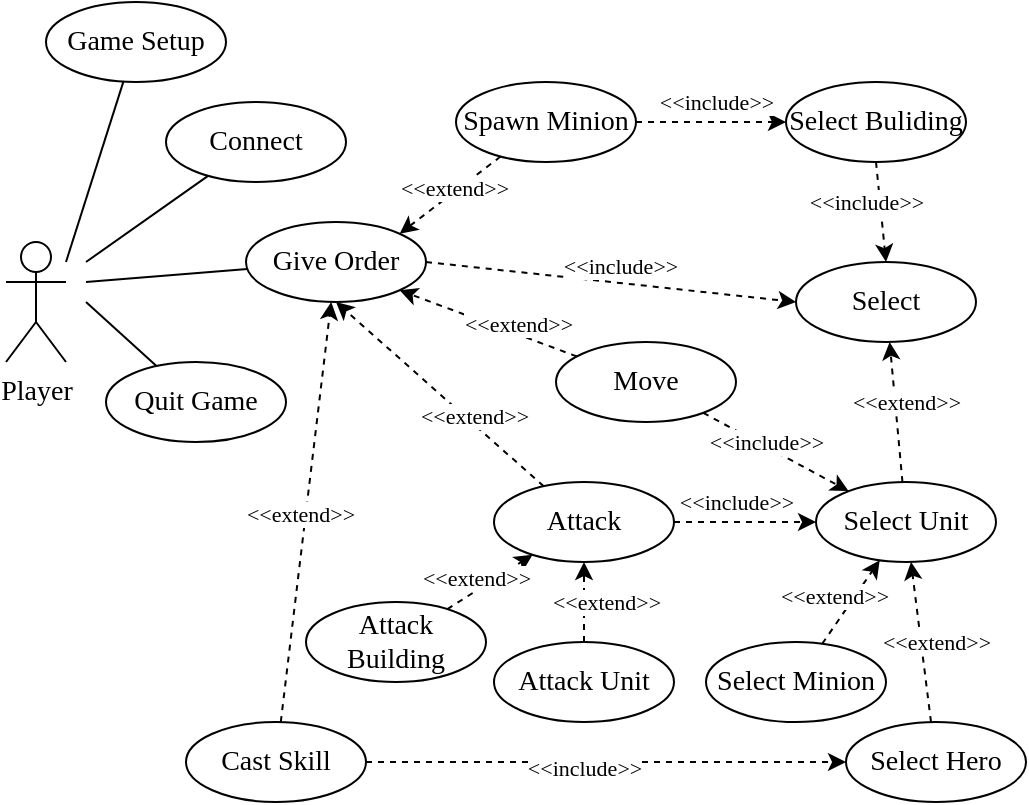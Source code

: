 <mxfile>
    <diagram id="nA_Nyz8n2MYxXWZwtX4v" name="第 1 页">
        <mxGraphModel dx="1165" dy="676" grid="1" gridSize="10" guides="1" tooltips="1" connect="1" arrows="1" fold="1" page="1" pageScale="1" pageWidth="827" pageHeight="1169" math="0" shadow="0">
            <root>
                <mxCell id="0"/>
                <mxCell id="1" parent="0"/>
                <mxCell id="45" value="&lt;font face=&quot;Cambria&quot; style=&quot;font-size: 14px&quot;&gt;Player&lt;/font&gt;" style="shape=umlActor;verticalLabelPosition=bottom;verticalAlign=top;html=1;outlineConnect=0;" vertex="1" parent="1">
                    <mxGeometry x="80" y="200" width="30" height="60" as="geometry"/>
                </mxCell>
                <mxCell id="52" style="edgeStyle=none;html=1;endArrow=none;endFill=0;" edge="1" parent="1" source="46">
                    <mxGeometry relative="1" as="geometry">
                        <mxPoint x="110" y="210" as="targetPoint"/>
                    </mxGeometry>
                </mxCell>
                <mxCell id="46" value="&lt;font style=&quot;font-size: 14px&quot; face=&quot;Cambria&quot;&gt;Game Setup&lt;/font&gt;" style="ellipse;whiteSpace=wrap;html=1;" vertex="1" parent="1">
                    <mxGeometry x="100" y="80" width="90" height="40" as="geometry"/>
                </mxCell>
                <mxCell id="53" style="edgeStyle=none;html=1;endArrow=none;endFill=0;" edge="1" parent="1" source="47">
                    <mxGeometry relative="1" as="geometry">
                        <mxPoint x="120" y="210" as="targetPoint"/>
                    </mxGeometry>
                </mxCell>
                <mxCell id="47" value="&lt;font style=&quot;font-size: 14px&quot; face=&quot;Cambria&quot;&gt;Connect&lt;/font&gt;" style="ellipse;whiteSpace=wrap;html=1;" vertex="1" parent="1">
                    <mxGeometry x="160" y="130" width="90" height="40" as="geometry"/>
                </mxCell>
                <mxCell id="54" style="edgeStyle=none;html=1;endArrow=none;endFill=0;" edge="1" parent="1" source="48">
                    <mxGeometry relative="1" as="geometry">
                        <mxPoint x="120" y="220" as="targetPoint"/>
                    </mxGeometry>
                </mxCell>
                <mxCell id="48" value="&lt;font style=&quot;font-size: 14px&quot; face=&quot;Cambria&quot;&gt;Give Order&lt;/font&gt;" style="ellipse;whiteSpace=wrap;html=1;" vertex="1" parent="1">
                    <mxGeometry x="200" y="190" width="90" height="40" as="geometry"/>
                </mxCell>
                <mxCell id="49" value="&lt;font style=&quot;font-size: 14px&quot; face=&quot;Cambria&quot;&gt;Select&lt;/font&gt;" style="ellipse;whiteSpace=wrap;html=1;" vertex="1" parent="1">
                    <mxGeometry x="475" y="210" width="90" height="40" as="geometry"/>
                </mxCell>
                <mxCell id="57" style="edgeStyle=none;html=1;endArrow=classic;endFill=1;dashed=1;entryX=0.5;entryY=1;entryDx=0;entryDy=0;" edge="1" parent="1" source="50" target="48">
                    <mxGeometry relative="1" as="geometry">
                        <mxPoint x="262" y="229" as="targetPoint"/>
                    </mxGeometry>
                </mxCell>
                <mxCell id="58" value="&lt;font face=&quot;Cambria&quot;&gt;&amp;lt;&amp;lt;extend&amp;gt;&amp;gt;&lt;/font&gt;" style="edgeLabel;html=1;align=center;verticalAlign=middle;resizable=0;points=[];rotation=0;" vertex="1" connectable="0" parent="57">
                    <mxGeometry x="-0.397" relative="1" as="geometry">
                        <mxPoint x="-4" y="-7" as="offset"/>
                    </mxGeometry>
                </mxCell>
                <mxCell id="66" style="edgeStyle=none;html=1;exitX=1;exitY=0.5;exitDx=0;exitDy=0;entryX=0;entryY=0.5;entryDx=0;entryDy=0;dashed=1;endArrow=classic;endFill=1;" edge="1" parent="1" source="50" target="65">
                    <mxGeometry relative="1" as="geometry"/>
                </mxCell>
                <mxCell id="67" value="&lt;font face=&quot;Cambria&quot;&gt;&amp;lt;&amp;lt;include&amp;gt;&amp;gt;&lt;/font&gt;" style="edgeLabel;html=1;align=center;verticalAlign=middle;resizable=0;points=[];" vertex="1" connectable="0" parent="66">
                    <mxGeometry x="-0.504" y="1" relative="1" as="geometry">
                        <mxPoint x="13" y="-9" as="offset"/>
                    </mxGeometry>
                </mxCell>
                <mxCell id="50" value="&lt;font style=&quot;font-size: 14px&quot; face=&quot;Cambria&quot;&gt;Attack&lt;/font&gt;" style="ellipse;whiteSpace=wrap;html=1;" vertex="1" parent="1">
                    <mxGeometry x="324" y="320.0" width="90" height="40" as="geometry"/>
                </mxCell>
                <mxCell id="55" value="" style="endArrow=classic;dashed=1;html=1;exitX=1;exitY=0.5;exitDx=0;exitDy=0;endFill=1;entryX=0;entryY=0.5;entryDx=0;entryDy=0;" edge="1" parent="1" source="48" target="49">
                    <mxGeometry width="50" height="50" relative="1" as="geometry">
                        <mxPoint x="190" y="280" as="sourcePoint"/>
                        <mxPoint x="330" y="160" as="targetPoint"/>
                    </mxGeometry>
                </mxCell>
                <mxCell id="56" value="&lt;font face=&quot;Cambria&quot;&gt;&amp;lt;&amp;lt;include&amp;gt;&amp;gt;&lt;/font&gt;" style="edgeLabel;html=1;align=center;verticalAlign=middle;resizable=0;points=[];" vertex="1" connectable="0" parent="55">
                    <mxGeometry x="0.182" relative="1" as="geometry">
                        <mxPoint x="-13" y="-10" as="offset"/>
                    </mxGeometry>
                </mxCell>
                <mxCell id="60" style="edgeStyle=none;html=1;entryX=1;entryY=1;entryDx=0;entryDy=0;dashed=1;endArrow=classic;endFill=1;" edge="1" parent="1" source="59" target="48">
                    <mxGeometry relative="1" as="geometry"/>
                </mxCell>
                <mxCell id="61" value="&lt;font face=&quot;Cambria&quot;&gt;&amp;lt;&amp;lt;extend&amp;gt;&amp;gt;&lt;/font&gt;" style="edgeLabel;html=1;align=center;verticalAlign=middle;resizable=0;points=[];" vertex="1" connectable="0" parent="60">
                    <mxGeometry x="-0.52" y="-1" relative="1" as="geometry">
                        <mxPoint x="-9" y="-8" as="offset"/>
                    </mxGeometry>
                </mxCell>
                <mxCell id="81" style="edgeStyle=none;html=1;dashed=1;endArrow=classic;endFill=1;" edge="1" parent="1" source="59" target="65">
                    <mxGeometry relative="1" as="geometry"/>
                </mxCell>
                <mxCell id="59" value="&lt;font style=&quot;font-size: 14px&quot; face=&quot;Cambria&quot;&gt;Move&lt;/font&gt;" style="ellipse;whiteSpace=wrap;html=1;" vertex="1" parent="1">
                    <mxGeometry x="355" y="250" width="90" height="40" as="geometry"/>
                </mxCell>
                <mxCell id="63" style="edgeStyle=none;html=1;entryX=1;entryY=0;entryDx=0;entryDy=0;dashed=1;endArrow=classic;endFill=1;" edge="1" parent="1" source="62" target="48">
                    <mxGeometry relative="1" as="geometry"/>
                </mxCell>
                <mxCell id="64" value="&lt;font face=&quot;Cambria&quot;&gt;&amp;lt;&amp;lt;extend&amp;gt;&amp;gt;&lt;/font&gt;" style="edgeLabel;html=1;align=center;verticalAlign=middle;resizable=0;points=[];" vertex="1" connectable="0" parent="63">
                    <mxGeometry x="-0.448" y="-3" relative="1" as="geometry">
                        <mxPoint x="-8" y="7" as="offset"/>
                    </mxGeometry>
                </mxCell>
                <mxCell id="91" style="edgeStyle=none;html=1;exitX=1;exitY=0.5;exitDx=0;exitDy=0;dashed=1;endArrow=classic;endFill=1;" edge="1" parent="1" source="62" target="90">
                    <mxGeometry relative="1" as="geometry"/>
                </mxCell>
                <mxCell id="62" value="&lt;font style=&quot;font-size: 14px&quot; face=&quot;Cambria&quot;&gt;Spawn Minion&lt;/font&gt;" style="ellipse;whiteSpace=wrap;html=1;" vertex="1" parent="1">
                    <mxGeometry x="305" y="120" width="90" height="40" as="geometry"/>
                </mxCell>
                <mxCell id="83" style="edgeStyle=none;html=1;dashed=1;endArrow=classic;endFill=1;" edge="1" parent="1" source="65" target="49">
                    <mxGeometry relative="1" as="geometry"/>
                </mxCell>
                <mxCell id="65" value="&lt;font style=&quot;font-size: 14px&quot; face=&quot;Cambria&quot;&gt;Select Unit&lt;/font&gt;" style="ellipse;whiteSpace=wrap;html=1;" vertex="1" parent="1">
                    <mxGeometry x="485" y="320.0" width="90" height="40" as="geometry"/>
                </mxCell>
                <mxCell id="71" style="edgeStyle=none;html=1;dashed=1;endArrow=classic;endFill=1;" edge="1" parent="1" source="68" target="50">
                    <mxGeometry relative="1" as="geometry"/>
                </mxCell>
                <mxCell id="72" value="&lt;font face=&quot;Cambria&quot;&gt;&amp;lt;&amp;lt;extend&amp;gt;&amp;gt;&lt;/font&gt;" style="edgeLabel;html=1;align=center;verticalAlign=middle;resizable=0;points=[];" vertex="1" connectable="0" parent="71">
                    <mxGeometry x="-0.335" relative="1" as="geometry">
                        <mxPoint y="-7" as="offset"/>
                    </mxGeometry>
                </mxCell>
                <mxCell id="68" value="&lt;font style=&quot;font-size: 14px&quot; face=&quot;Cambria&quot;&gt;Attack Building&lt;/font&gt;" style="ellipse;whiteSpace=wrap;html=1;" vertex="1" parent="1">
                    <mxGeometry x="230" y="380.0" width="90" height="40" as="geometry"/>
                </mxCell>
                <mxCell id="70" style="edgeStyle=none;html=1;exitX=0.5;exitY=0;exitDx=0;exitDy=0;dashed=1;endArrow=classic;endFill=1;" edge="1" parent="1" source="69" target="50">
                    <mxGeometry relative="1" as="geometry"/>
                </mxCell>
                <mxCell id="69" value="&lt;font style=&quot;font-size: 14px&quot; face=&quot;Cambria&quot;&gt;Attack Unit&lt;/font&gt;" style="ellipse;whiteSpace=wrap;html=1;" vertex="1" parent="1">
                    <mxGeometry x="324" y="400.0" width="90" height="40" as="geometry"/>
                </mxCell>
                <mxCell id="73" value="&lt;font face=&quot;Cambria&quot;&gt;&amp;lt;&amp;lt;extend&amp;gt;&amp;gt;&lt;/font&gt;" style="edgeLabel;html=1;align=center;verticalAlign=middle;resizable=0;points=[];" vertex="1" connectable="0" parent="1">
                    <mxGeometry x="380.002" y="380.001" as="geometry"/>
                </mxCell>
                <mxCell id="76" style="edgeStyle=none;html=1;dashed=1;endArrow=classic;endFill=1;" edge="1" parent="1" source="74" target="65">
                    <mxGeometry relative="1" as="geometry"/>
                </mxCell>
                <mxCell id="74" value="&lt;font style=&quot;font-size: 14px&quot; face=&quot;Cambria&quot;&gt;Select Minion&lt;/font&gt;" style="ellipse;whiteSpace=wrap;html=1;" vertex="1" parent="1">
                    <mxGeometry x="430" y="400.0" width="90" height="40" as="geometry"/>
                </mxCell>
                <mxCell id="77" style="edgeStyle=none;html=1;dashed=1;endArrow=classic;endFill=1;" edge="1" parent="1" source="75" target="65">
                    <mxGeometry relative="1" as="geometry"/>
                </mxCell>
                <mxCell id="75" value="&lt;font style=&quot;font-size: 14px&quot; face=&quot;Cambria&quot;&gt;Select Hero&lt;/font&gt;" style="ellipse;whiteSpace=wrap;html=1;" vertex="1" parent="1">
                    <mxGeometry x="500" y="440.0" width="90" height="40" as="geometry"/>
                </mxCell>
                <mxCell id="79" value="&lt;font face=&quot;Cambria&quot;&gt;&amp;lt;&amp;lt;extend&amp;gt;&amp;gt;&lt;/font&gt;" style="edgeLabel;html=1;align=center;verticalAlign=middle;resizable=0;points=[];" vertex="1" connectable="0" parent="1">
                    <mxGeometry x="485.002" y="410.001" as="geometry">
                        <mxPoint x="9" y="-33" as="offset"/>
                    </mxGeometry>
                </mxCell>
                <mxCell id="80" value="&lt;font face=&quot;Cambria&quot;&gt;&amp;lt;&amp;lt;extend&amp;gt;&amp;gt;&lt;/font&gt;" style="edgeLabel;html=1;align=center;verticalAlign=middle;resizable=0;points=[];" vertex="1" connectable="0" parent="1">
                    <mxGeometry x="545.002" y="400.001" as="geometry"/>
                </mxCell>
                <mxCell id="82" value="&lt;font face=&quot;Cambria&quot;&gt;&amp;lt;&amp;lt;include&amp;gt;&amp;gt;&lt;/font&gt;" style="edgeLabel;html=1;align=center;verticalAlign=middle;resizable=0;points=[];" vertex="1" connectable="0" parent="1">
                    <mxGeometry x="460" y="300" as="geometry"/>
                </mxCell>
                <mxCell id="84" value="&lt;font face=&quot;Cambria&quot;&gt;&amp;lt;&amp;lt;extend&amp;gt;&amp;gt;&lt;/font&gt;" style="edgeLabel;html=1;align=center;verticalAlign=middle;resizable=0;points=[];" vertex="1" connectable="0" parent="1">
                    <mxGeometry x="530.002" y="280.001" as="geometry"/>
                </mxCell>
                <mxCell id="86" style="edgeStyle=none;html=1;dashed=1;endArrow=classic;endFill=1;" edge="1" parent="1" source="85" target="48">
                    <mxGeometry relative="1" as="geometry"/>
                </mxCell>
                <mxCell id="88" style="edgeStyle=none;html=1;entryX=0;entryY=0.5;entryDx=0;entryDy=0;dashed=1;endArrow=classic;endFill=1;" edge="1" parent="1" source="85" target="75">
                    <mxGeometry relative="1" as="geometry"/>
                </mxCell>
                <mxCell id="85" value="&lt;font style=&quot;font-size: 14px&quot; face=&quot;Cambria&quot;&gt;Cast Skill&lt;/font&gt;" style="ellipse;whiteSpace=wrap;html=1;" vertex="1" parent="1">
                    <mxGeometry x="170" y="440" width="90" height="40" as="geometry"/>
                </mxCell>
                <mxCell id="87" value="&lt;font face=&quot;Cambria&quot;&gt;&amp;lt;&amp;lt;extend&amp;gt;&amp;gt;&lt;/font&gt;" style="edgeLabel;html=1;align=center;verticalAlign=middle;resizable=0;points=[];" vertex="1" connectable="0" parent="1">
                    <mxGeometry x="245.001" y="340.004" as="geometry">
                        <mxPoint x="-18" y="-4" as="offset"/>
                    </mxGeometry>
                </mxCell>
                <mxCell id="89" value="&lt;font face=&quot;Cambria&quot;&gt;&amp;lt;&amp;lt;include&amp;gt;&amp;gt;&lt;/font&gt;" style="edgeLabel;html=1;align=center;verticalAlign=middle;resizable=0;points=[];" vertex="1" connectable="0" parent="1">
                    <mxGeometry x="445" y="310" as="geometry">
                        <mxPoint x="-76" y="153" as="offset"/>
                    </mxGeometry>
                </mxCell>
                <mxCell id="92" style="edgeStyle=none;html=1;exitX=0.5;exitY=1;exitDx=0;exitDy=0;dashed=1;endArrow=classic;endFill=1;entryX=0.5;entryY=0;entryDx=0;entryDy=0;" edge="1" parent="1" source="90" target="49">
                    <mxGeometry relative="1" as="geometry">
                        <mxPoint x="430" y="170" as="targetPoint"/>
                    </mxGeometry>
                </mxCell>
                <mxCell id="90" value="&lt;font style=&quot;font-size: 14px&quot; face=&quot;Cambria&quot;&gt;Select Buliding&lt;/font&gt;" style="ellipse;whiteSpace=wrap;html=1;" vertex="1" parent="1">
                    <mxGeometry x="470" y="120" width="90" height="40" as="geometry"/>
                </mxCell>
                <mxCell id="93" value="&lt;font face=&quot;Cambria&quot;&gt;&amp;lt;&amp;lt;include&amp;gt;&amp;gt;&lt;/font&gt;" style="edgeLabel;html=1;align=center;verticalAlign=middle;resizable=0;points=[];" vertex="1" connectable="0" parent="1">
                    <mxGeometry x="435" y="130" as="geometry"/>
                </mxCell>
                <mxCell id="94" value="&lt;font face=&quot;Cambria&quot;&gt;&amp;lt;&amp;lt;include&amp;gt;&amp;gt;&lt;/font&gt;" style="edgeLabel;html=1;align=center;verticalAlign=middle;resizable=0;points=[];" vertex="1" connectable="0" parent="1">
                    <mxGeometry x="510" y="180" as="geometry"/>
                </mxCell>
                <mxCell id="96" style="edgeStyle=none;html=1;endArrow=none;endFill=0;" edge="1" parent="1" source="95">
                    <mxGeometry relative="1" as="geometry">
                        <mxPoint x="120" y="230" as="targetPoint"/>
                    </mxGeometry>
                </mxCell>
                <mxCell id="95" value="&lt;font style=&quot;font-size: 14px&quot; face=&quot;Cambria&quot;&gt;Quit Game&lt;/font&gt;" style="ellipse;whiteSpace=wrap;html=1;" vertex="1" parent="1">
                    <mxGeometry x="130" y="260" width="90" height="40" as="geometry"/>
                </mxCell>
            </root>
        </mxGraphModel>
    </diagram>
</mxfile>